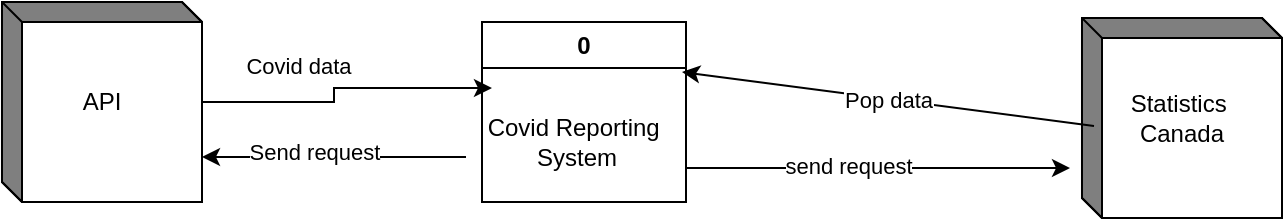 <mxfile version="24.7.17">
  <diagram name="Page-1" id="cu18ByJFT_m9cb01t0YF">
    <mxGraphModel dx="794" dy="494" grid="1" gridSize="10" guides="1" tooltips="1" connect="1" arrows="1" fold="1" page="1" pageScale="1" pageWidth="850" pageHeight="1100" math="0" shadow="0">
      <root>
        <mxCell id="0" />
        <mxCell id="1" parent="0" />
        <mxCell id="AblGbr28wqbUiLs-_ycf-1" value="API" style="html=1;dashed=0;whiteSpace=wrap;shape=mxgraph.dfd.externalEntity" vertex="1" parent="1">
          <mxGeometry x="10" y="215" width="100" height="100" as="geometry" />
        </mxCell>
        <mxCell id="AblGbr28wqbUiLs-_ycf-2" value="Covid data" style="edgeLabel;html=1;align=center;verticalAlign=middle;resizable=0;points=[];" vertex="1" connectable="0" parent="1">
          <mxGeometry x="157.285" y="246.658" as="geometry" />
        </mxCell>
        <mxCell id="AblGbr28wqbUiLs-_ycf-3" value="Statistics&amp;nbsp;&lt;div&gt;Canada&lt;/div&gt;" style="html=1;dashed=0;whiteSpace=wrap;shape=mxgraph.dfd.externalEntity" vertex="1" parent="1">
          <mxGeometry x="550" y="223" width="100" height="100" as="geometry" />
        </mxCell>
        <mxCell id="AblGbr28wqbUiLs-_ycf-4" value="" style="endArrow=classic;html=1;rounded=0;exitX=0.06;exitY=0.54;exitDx=0;exitDy=0;exitPerimeter=0;" edge="1" parent="1" source="AblGbr28wqbUiLs-_ycf-3">
          <mxGeometry width="50" height="50" relative="1" as="geometry">
            <mxPoint x="548.9" y="244" as="sourcePoint" />
            <mxPoint x="350" y="250" as="targetPoint" />
          </mxGeometry>
        </mxCell>
        <mxCell id="AblGbr28wqbUiLs-_ycf-5" value="Pop data" style="edgeLabel;html=1;align=center;verticalAlign=middle;resizable=0;points=[];" vertex="1" connectable="0" parent="AblGbr28wqbUiLs-_ycf-4">
          <mxGeometry x="0.002" relative="1" as="geometry">
            <mxPoint as="offset" />
          </mxGeometry>
        </mxCell>
        <mxCell id="AblGbr28wqbUiLs-_ycf-10" value="&lt;div&gt;Covid Reporting&amp;nbsp;&lt;/div&gt;&lt;div&gt;System&lt;/div&gt;" style="text;html=1;align=center;verticalAlign=middle;resizable=0;points=[];autosize=1;strokeColor=none;fillColor=none;" vertex="1" parent="1">
          <mxGeometry x="242" y="265" width="110" height="40" as="geometry" />
        </mxCell>
        <mxCell id="AblGbr28wqbUiLs-_ycf-11" value="0" style="swimlane;whiteSpace=wrap;html=1;" vertex="1" parent="1">
          <mxGeometry x="250" y="225" width="102" height="90" as="geometry" />
        </mxCell>
        <mxCell id="AblGbr28wqbUiLs-_ycf-13" style="edgeStyle=orthogonalEdgeStyle;rounded=0;orthogonalLoop=1;jettySize=auto;html=1;entryX=0.118;entryY=-0.175;entryDx=0;entryDy=0;entryPerimeter=0;" edge="1" parent="1" source="AblGbr28wqbUiLs-_ycf-1" target="AblGbr28wqbUiLs-_ycf-10">
          <mxGeometry relative="1" as="geometry" />
        </mxCell>
        <mxCell id="AblGbr28wqbUiLs-_ycf-14" style="edgeStyle=orthogonalEdgeStyle;rounded=0;orthogonalLoop=1;jettySize=auto;html=1;entryX=0;entryY=0;entryDx=100;entryDy=77.5;entryPerimeter=0;" edge="1" parent="1" source="AblGbr28wqbUiLs-_ycf-10" target="AblGbr28wqbUiLs-_ycf-1">
          <mxGeometry relative="1" as="geometry">
            <Array as="points">
              <mxPoint x="176" y="293" />
            </Array>
          </mxGeometry>
        </mxCell>
        <mxCell id="AblGbr28wqbUiLs-_ycf-15" value="Send request" style="edgeLabel;html=1;align=center;verticalAlign=middle;resizable=0;points=[];" vertex="1" connectable="0" parent="AblGbr28wqbUiLs-_ycf-14">
          <mxGeometry x="0.154" y="-3" relative="1" as="geometry">
            <mxPoint as="offset" />
          </mxGeometry>
        </mxCell>
        <mxCell id="AblGbr28wqbUiLs-_ycf-16" style="edgeStyle=orthogonalEdgeStyle;rounded=0;orthogonalLoop=1;jettySize=auto;html=1;entryX=-0.06;entryY=0.75;entryDx=0;entryDy=0;entryPerimeter=0;" edge="1" parent="1" source="AblGbr28wqbUiLs-_ycf-10" target="AblGbr28wqbUiLs-_ycf-3">
          <mxGeometry relative="1" as="geometry">
            <Array as="points">
              <mxPoint x="400" y="298" />
              <mxPoint x="400" y="298" />
            </Array>
          </mxGeometry>
        </mxCell>
        <mxCell id="AblGbr28wqbUiLs-_ycf-17" value="send request" style="edgeLabel;html=1;align=center;verticalAlign=middle;resizable=0;points=[];" vertex="1" connectable="0" parent="AblGbr28wqbUiLs-_ycf-16">
          <mxGeometry x="-0.156" y="1" relative="1" as="geometry">
            <mxPoint as="offset" />
          </mxGeometry>
        </mxCell>
      </root>
    </mxGraphModel>
  </diagram>
</mxfile>
